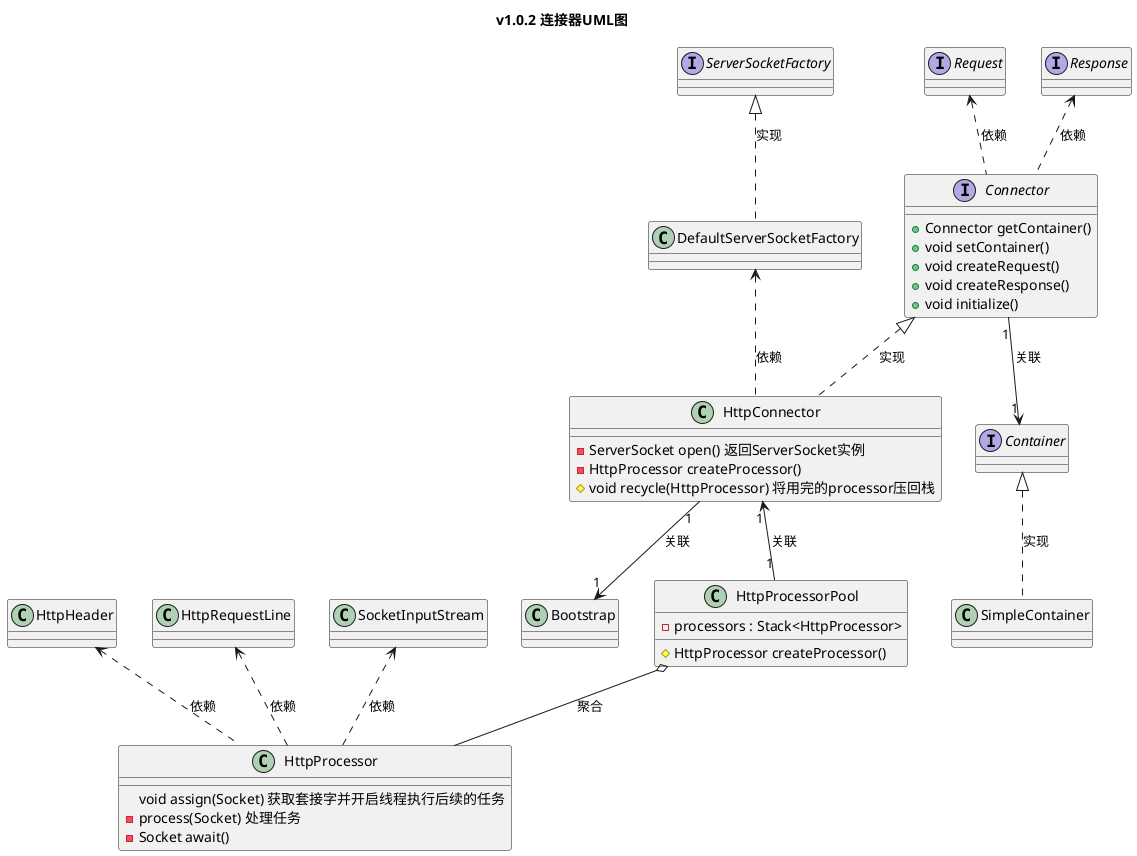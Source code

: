 @startuml
title v1.0.2 连接器UML图
interface Connector
interface Container
interface Request
interface Response
interface ServerSocketFactory
class Bootstrap
class DefaultServerSocketFactory
class SimpleContainer
class HttpConnector
class HttpProcessor
class HttpHeader
class HttpRequestLine
class SocketInputStream
class HttpProcessorPool

Connector <|.. HttpConnector : 实现
Container <|.. SimpleContainer : 实现
ServerSocketFactory <|.. DefaultServerSocketFactory : 实现
HttpProcessorPool o-- HttpProcessor : 聚合
Connector "1" --> "1" Container : 关联
HttpConnector "1" <-- "1" HttpProcessorPool : 关联
HttpConnector "1" --> "1" Bootstrap : 关联
Request <.. Connector : 依赖
Response <.. Connector : 依赖
HttpHeader <.. HttpProcessor : 依赖
HttpRequestLine <.. HttpProcessor : 依赖
SocketInputStream <.. HttpProcessor : 依赖
DefaultServerSocketFactory <.. HttpConnector : 依赖

interface Connector {
    + Connector getContainer()
    + void setContainer()
    + void createRequest()
    + void createResponse()
    + void initialize()
}

class HttpConnector {
    - ServerSocket open() 返回ServerSocket实例
    - HttpProcessor createProcessor()
    # void recycle(HttpProcessor) 将用完的processor压回栈
}

class HttpProcessorPool {
    - processors : Stack<HttpProcessor>
    # HttpProcessor createProcessor()
}

class HttpProcessor {
    void assign(Socket) 获取套接字并开启线程执行后续的任务
    - process(Socket) 处理任务
    - Socket await()
}

@enduml